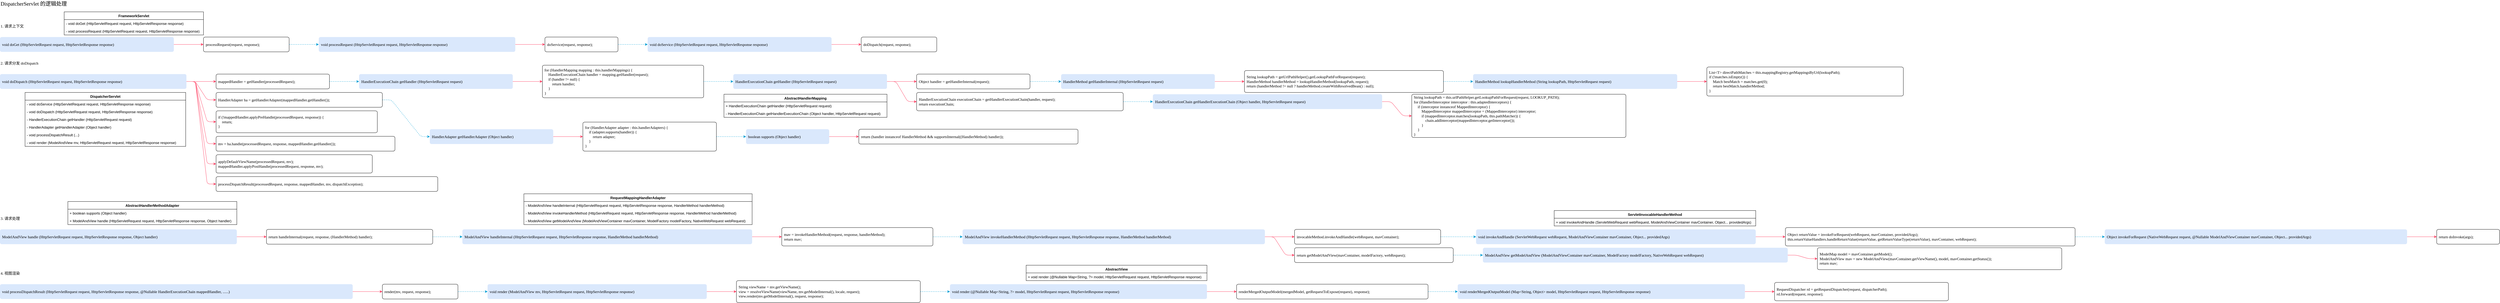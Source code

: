 <mxfile version="14.6.13" type="device"><diagram id="vaG2bm0tTAx_20nD5vLe" name="第 1 页"><mxGraphModel dx="1634" dy="857" grid="1" gridSize="10" guides="1" tooltips="1" connect="1" arrows="1" fold="1" page="1" pageScale="1" pageWidth="827" pageHeight="1169" math="0" shadow="0"><root><mxCell id="0"/><mxCell id="1" parent="0"/><mxCell id="cEfdBHINkD88GcEdWEVd-1" value="DispatcherServlet 的逻辑处理" style="text;html=1;align=left;verticalAlign=middle;resizable=0;points=[];autosize=1;fontSize=18;fontFamily=source code pro;" vertex="1" parent="1"><mxGeometry x="20" y="20" width="220.5" height="25" as="geometry"/></mxCell><mxCell id="cEfdBHINkD88GcEdWEVd-2" value="1. 请求上下文" style="text;html=1;align=left;verticalAlign=middle;resizable=0;points=[];autosize=1;fontSize=13;fontFamily=source code pro;" vertex="1" parent="1"><mxGeometry x="20" y="95" width="93" height="25" as="geometry"/></mxCell><mxCell id="cEfdBHINkD88GcEdWEVd-3" value="void doGet (HttpServletRequest request, HttpServletResponse response)" style="rounded=1;whiteSpace=wrap;html=1;fontFamily=source code pro;fontSize=13;align=left;spacingLeft=5;arcSize=12;absoluteArcSize=1;strokeColor=none;fillColor=#DAE8FC;" vertex="1" parent="1"><mxGeometry x="20" y="145" width="586.5" height="50" as="geometry"/></mxCell><mxCell id="cEfdBHINkD88GcEdWEVd-4" value="processRequest(request, response);" style="rounded=1;whiteSpace=wrap;html=1;fontFamily=source code pro;fontSize=13;align=left;spacingLeft=5;arcSize=12;absoluteArcSize=1;" vertex="1" parent="1"><mxGeometry x="706.5" y="145" width="289" height="50" as="geometry"/></mxCell><mxCell id="cEfdBHINkD88GcEdWEVd-5" value="" style="edgeStyle=entityRelationEdgeStyle;rounded=1;orthogonalLoop=1;jettySize=auto;html=1;strokeColor=#FE4365;fontFamily=source code pro;fontSize=13;exitX=1;exitY=0.5;exitDx=0;exitDy=0;" edge="1" parent="1" source="cEfdBHINkD88GcEdWEVd-3" target="cEfdBHINkD88GcEdWEVd-4"><mxGeometry as="geometry"/></mxCell><mxCell id="cEfdBHINkD88GcEdWEVd-6" value="void processRequest (HttpServletRequest request, HttpServletResponse response)" style="rounded=1;whiteSpace=wrap;html=1;fontFamily=source code pro;fontSize=13;align=left;spacingLeft=5;arcSize=12;absoluteArcSize=1;strokeColor=none;fillColor=#DAE8FC;" vertex="1" parent="1"><mxGeometry x="1095.5" y="145" width="663" height="50" as="geometry"/></mxCell><mxCell id="cEfdBHINkD88GcEdWEVd-7" value="" style="edgeStyle=entityRelationEdgeStyle;rounded=1;orthogonalLoop=1;jettySize=auto;html=1;strokeColor=#019ED5;fontFamily=source code pro;fontSize=13;exitX=1;exitY=0.5;exitDx=0;exitDy=0;dashed=1;" edge="1" parent="1" source="cEfdBHINkD88GcEdWEVd-4" target="cEfdBHINkD88GcEdWEVd-6"><mxGeometry as="geometry"/></mxCell><mxCell id="cEfdBHINkD88GcEdWEVd-8" value="doService(request, response);" style="rounded=1;whiteSpace=wrap;html=1;fontFamily=source code pro;fontSize=13;align=left;spacingLeft=5;arcSize=12;absoluteArcSize=1;" vertex="1" parent="1"><mxGeometry x="1858.5" y="145" width="246.5" height="50" as="geometry"/></mxCell><mxCell id="cEfdBHINkD88GcEdWEVd-9" value="" style="edgeStyle=entityRelationEdgeStyle;rounded=1;orthogonalLoop=1;jettySize=auto;html=1;strokeColor=#FE4365;fontFamily=source code pro;fontSize=13;exitX=1;exitY=0.5;exitDx=0;exitDy=0;" edge="1" parent="1" source="cEfdBHINkD88GcEdWEVd-6" target="cEfdBHINkD88GcEdWEVd-8"><mxGeometry as="geometry"/></mxCell><mxCell id="cEfdBHINkD88GcEdWEVd-10" value="void doService (HttpServletRequest request, HttpServletResponse response)" style="rounded=1;whiteSpace=wrap;html=1;fontFamily=source code pro;fontSize=13;align=left;spacingLeft=5;arcSize=12;absoluteArcSize=1;strokeColor=none;fillColor=#DAE8FC;" vertex="1" parent="1"><mxGeometry x="2205" y="145" width="620.5" height="50" as="geometry"/></mxCell><mxCell id="cEfdBHINkD88GcEdWEVd-11" value="" style="edgeStyle=entityRelationEdgeStyle;rounded=1;orthogonalLoop=1;jettySize=auto;html=1;strokeColor=#019ED5;fontFamily=source code pro;fontSize=13;exitX=1;exitY=0.5;exitDx=0;exitDy=0;dashed=1;" edge="1" parent="1" source="cEfdBHINkD88GcEdWEVd-8" target="cEfdBHINkD88GcEdWEVd-10"><mxGeometry as="geometry"/></mxCell><mxCell id="cEfdBHINkD88GcEdWEVd-12" value="doDispatch(request, response);" style="rounded=1;whiteSpace=wrap;html=1;fontFamily=source code pro;fontSize=13;align=left;spacingLeft=5;arcSize=12;absoluteArcSize=1;" vertex="1" parent="1"><mxGeometry x="2925.5" y="145" width="255" height="50" as="geometry"/></mxCell><mxCell id="cEfdBHINkD88GcEdWEVd-13" value="" style="edgeStyle=entityRelationEdgeStyle;rounded=1;orthogonalLoop=1;jettySize=auto;html=1;strokeColor=#FE4365;fontFamily=source code pro;fontSize=13;exitX=1;exitY=0.5;exitDx=0;exitDy=0;" edge="1" parent="1" source="cEfdBHINkD88GcEdWEVd-10" target="cEfdBHINkD88GcEdWEVd-12"><mxGeometry as="geometry"/></mxCell><mxCell id="cEfdBHINkD88GcEdWEVd-14" value="2. 请求分发 doDispatch" style="text;html=1;align=left;verticalAlign=middle;resizable=0;points=[];autosize=1;fontSize=13;fontFamily=source code pro;" vertex="1" parent="1"><mxGeometry x="20" y="220" width="178" height="25" as="geometry"/></mxCell><mxCell id="cEfdBHINkD88GcEdWEVd-15" value="void doDispatch (HttpServletRequest request, HttpServletResponse response)" style="rounded=1;whiteSpace=wrap;html=1;fontFamily=source code pro;fontSize=13;align=left;spacingLeft=5;arcSize=12;absoluteArcSize=1;strokeColor=none;fillColor=#DAE8FC;" vertex="1" parent="1"><mxGeometry x="20" y="270" width="629" height="50" as="geometry"/></mxCell><mxCell id="cEfdBHINkD88GcEdWEVd-16" value="mappedHandler = getHandler(processedRequest);" style="rounded=1;whiteSpace=wrap;html=1;fontFamily=source code pro;fontSize=13;align=left;spacingLeft=5;arcSize=12;absoluteArcSize=1;" vertex="1" parent="1"><mxGeometry x="749" y="270" width="382.5" height="50" as="geometry"/></mxCell><mxCell id="cEfdBHINkD88GcEdWEVd-17" value="" style="edgeStyle=entityRelationEdgeStyle;rounded=1;orthogonalLoop=1;jettySize=auto;html=1;strokeColor=#FE4365;fontFamily=source code pro;fontSize=13;exitX=1;exitY=0.5;exitDx=0;exitDy=0;" edge="1" parent="1" source="cEfdBHINkD88GcEdWEVd-15" target="cEfdBHINkD88GcEdWEVd-16"><mxGeometry as="geometry"/></mxCell><mxCell id="cEfdBHINkD88GcEdWEVd-130" style="edgeStyle=entityRelationEdgeStyle;rounded=1;orthogonalLoop=1;jettySize=auto;html=1;exitX=1;exitY=0.5;exitDx=0;exitDy=0;entryX=0;entryY=0.5;entryDx=0;entryDy=0;dashed=1;fontFamily=source code pro;fontSize=13;strokeColor=#019ED5;" edge="1" parent="1" source="cEfdBHINkD88GcEdWEVd-18" target="cEfdBHINkD88GcEdWEVd-49"><mxGeometry relative="1" as="geometry"/></mxCell><mxCell id="cEfdBHINkD88GcEdWEVd-18" value="HandlerAdapter ha = getHandlerAdapter(mappedHandler.getHandler());" style="rounded=1;whiteSpace=wrap;html=1;fontFamily=source code pro;fontSize=13;align=left;spacingLeft=5;arcSize=12;absoluteArcSize=1;" vertex="1" parent="1"><mxGeometry x="749" y="332" width="561" height="50" as="geometry"/></mxCell><mxCell id="cEfdBHINkD88GcEdWEVd-19" value="" style="edgeStyle=entityRelationEdgeStyle;rounded=1;orthogonalLoop=1;jettySize=auto;html=1;strokeColor=#FE4365;fontFamily=source code pro;fontSize=13;exitX=1;exitY=0.5;exitDx=0;exitDy=0;" edge="1" parent="1" source="cEfdBHINkD88GcEdWEVd-15" target="cEfdBHINkD88GcEdWEVd-18"><mxGeometry as="geometry"/></mxCell><mxCell id="cEfdBHINkD88GcEdWEVd-20" value="if (!mappedHandler.applyPreHandle(processedRequest, response)) {&lt;br/&gt;&amp;nbsp;&amp;nbsp;&amp;nbsp;&amp;nbsp;return;&lt;br/&gt;}" style="rounded=1;whiteSpace=wrap;html=1;fontFamily=source code pro;fontSize=13;align=left;spacingLeft=5;arcSize=12;absoluteArcSize=1;" vertex="1" parent="1"><mxGeometry x="749" y="394" width="544" height="74" as="geometry"/></mxCell><mxCell id="cEfdBHINkD88GcEdWEVd-21" value="" style="edgeStyle=entityRelationEdgeStyle;rounded=1;orthogonalLoop=1;jettySize=auto;html=1;strokeColor=#FE4365;fontFamily=source code pro;fontSize=13;exitX=1;exitY=0.5;exitDx=0;exitDy=0;" edge="1" parent="1" source="cEfdBHINkD88GcEdWEVd-15" target="cEfdBHINkD88GcEdWEVd-20"><mxGeometry as="geometry"/></mxCell><mxCell id="cEfdBHINkD88GcEdWEVd-22" value="mv = ha.handle(processedRequest, response, mappedHandler.getHandler());" style="rounded=1;whiteSpace=wrap;html=1;fontFamily=source code pro;fontSize=13;align=left;spacingLeft=5;arcSize=12;absoluteArcSize=1;" vertex="1" parent="1"><mxGeometry x="749" y="480" width="603.5" height="50" as="geometry"/></mxCell><mxCell id="cEfdBHINkD88GcEdWEVd-23" value="" style="edgeStyle=entityRelationEdgeStyle;rounded=1;orthogonalLoop=1;jettySize=auto;html=1;strokeColor=#FE4365;fontFamily=source code pro;fontSize=13;exitX=1;exitY=0.5;exitDx=0;exitDy=0;" edge="1" parent="1" source="cEfdBHINkD88GcEdWEVd-15" target="cEfdBHINkD88GcEdWEVd-22"><mxGeometry as="geometry"/></mxCell><mxCell id="cEfdBHINkD88GcEdWEVd-24" value="applyDefaultViewName(processedRequest, mv);&lt;br/&gt;mappedHandler.applyPostHandle(processedRequest, response, mv);" style="rounded=1;whiteSpace=wrap;html=1;fontFamily=source code pro;fontSize=13;align=left;spacingLeft=5;arcSize=12;absoluteArcSize=1;" vertex="1" parent="1"><mxGeometry x="749" y="542" width="527" height="62" as="geometry"/></mxCell><mxCell id="cEfdBHINkD88GcEdWEVd-25" value="" style="edgeStyle=entityRelationEdgeStyle;rounded=1;orthogonalLoop=1;jettySize=auto;html=1;strokeColor=#FE4365;fontFamily=source code pro;fontSize=13;exitX=1;exitY=0.5;exitDx=0;exitDy=0;" edge="1" parent="1" source="cEfdBHINkD88GcEdWEVd-15" target="cEfdBHINkD88GcEdWEVd-24"><mxGeometry as="geometry"/></mxCell><mxCell id="cEfdBHINkD88GcEdWEVd-26" value="processDispatchResult(processedRequest, response, mappedHandler, mv, dispatchException);" style="rounded=1;whiteSpace=wrap;html=1;fontFamily=source code pro;fontSize=13;align=left;spacingLeft=5;arcSize=12;absoluteArcSize=1;" vertex="1" parent="1"><mxGeometry x="749" y="616" width="748" height="50" as="geometry"/></mxCell><mxCell id="cEfdBHINkD88GcEdWEVd-27" value="" style="edgeStyle=entityRelationEdgeStyle;rounded=1;orthogonalLoop=1;jettySize=auto;html=1;strokeColor=#FE4365;fontFamily=source code pro;fontSize=13;exitX=1;exitY=0.5;exitDx=0;exitDy=0;" edge="1" parent="1" source="cEfdBHINkD88GcEdWEVd-15" target="cEfdBHINkD88GcEdWEVd-26"><mxGeometry as="geometry"/></mxCell><mxCell id="cEfdBHINkD88GcEdWEVd-28" value="HandlerExecutionChain getHandler (HttpServletRequest request)" style="rounded=1;whiteSpace=wrap;html=1;fontFamily=source code pro;fontSize=13;align=left;spacingLeft=5;arcSize=12;absoluteArcSize=1;strokeColor=none;fillColor=#DAE8FC;" vertex="1" parent="1"><mxGeometry x="1231.5" y="270" width="518.5" height="50" as="geometry"/></mxCell><mxCell id="cEfdBHINkD88GcEdWEVd-29" value="" style="edgeStyle=entityRelationEdgeStyle;rounded=1;orthogonalLoop=1;jettySize=auto;html=1;strokeColor=#019ED5;fontFamily=source code pro;fontSize=13;exitX=1;exitY=0.5;exitDx=0;exitDy=0;dashed=1;" edge="1" parent="1" source="cEfdBHINkD88GcEdWEVd-16" target="cEfdBHINkD88GcEdWEVd-28"><mxGeometry as="geometry"/></mxCell><mxCell id="cEfdBHINkD88GcEdWEVd-30" value="for (HandlerMapping mapping : this.handlerMappings) {&lt;br/&gt;&amp;nbsp;&amp;nbsp;&amp;nbsp;&amp;nbsp;HandlerExecutionChain handler = mapping.getHandler(request);&lt;br/&gt;&amp;nbsp;&amp;nbsp;&amp;nbsp;&amp;nbsp;if (handler != null) {&lt;br/&gt;&amp;nbsp;&amp;nbsp;&amp;nbsp;&amp;nbsp;&amp;nbsp;&amp;nbsp;&amp;nbsp;&amp;nbsp;return handler;&lt;br/&gt;&amp;nbsp;&amp;nbsp;&amp;nbsp;&amp;nbsp;}&lt;br/&gt;}" style="rounded=1;whiteSpace=wrap;html=1;fontFamily=source code pro;fontSize=13;align=left;spacingLeft=5;arcSize=12;absoluteArcSize=1;" vertex="1" parent="1"><mxGeometry x="1850" y="240" width="544" height="110" as="geometry"/></mxCell><mxCell id="cEfdBHINkD88GcEdWEVd-31" value="" style="edgeStyle=entityRelationEdgeStyle;rounded=1;orthogonalLoop=1;jettySize=auto;html=1;strokeColor=#FE4365;fontFamily=source code pro;fontSize=13;exitX=1;exitY=0.5;exitDx=0;exitDy=0;" edge="1" parent="1" source="cEfdBHINkD88GcEdWEVd-28" target="cEfdBHINkD88GcEdWEVd-30"><mxGeometry as="geometry"/></mxCell><mxCell id="cEfdBHINkD88GcEdWEVd-32" value="HandlerExecutionChain getHandler (HttpServletRequest request)" style="rounded=1;whiteSpace=wrap;html=1;fontFamily=source code pro;fontSize=13;align=left;spacingLeft=5;arcSize=12;absoluteArcSize=1;strokeColor=none;fillColor=#DAE8FC;" vertex="1" parent="1"><mxGeometry x="2494" y="270" width="518.5" height="50" as="geometry"/></mxCell><mxCell id="cEfdBHINkD88GcEdWEVd-33" value="" style="edgeStyle=entityRelationEdgeStyle;rounded=1;orthogonalLoop=1;jettySize=auto;html=1;strokeColor=#019ED5;fontFamily=source code pro;fontSize=13;exitX=1;exitY=0.5;exitDx=0;exitDy=0;dashed=1;" edge="1" parent="1" source="cEfdBHINkD88GcEdWEVd-30" target="cEfdBHINkD88GcEdWEVd-32"><mxGeometry as="geometry"/></mxCell><mxCell id="cEfdBHINkD88GcEdWEVd-129" style="edgeStyle=orthogonalEdgeStyle;rounded=1;orthogonalLoop=1;jettySize=auto;html=1;exitX=1;exitY=0.5;exitDx=0;exitDy=0;entryX=0;entryY=0.5;entryDx=0;entryDy=0;dashed=1;fontFamily=source code pro;fontSize=13;strokeColor=#019ED5;" edge="1" parent="1" source="cEfdBHINkD88GcEdWEVd-34" target="cEfdBHINkD88GcEdWEVd-42"><mxGeometry relative="1" as="geometry"/></mxCell><mxCell id="cEfdBHINkD88GcEdWEVd-34" value="Object handler = getHandlerInternal(request);" style="rounded=1;whiteSpace=wrap;html=1;fontFamily=source code pro;fontSize=13;align=left;spacingLeft=5;arcSize=12;absoluteArcSize=1;" vertex="1" parent="1"><mxGeometry x="3112.5" y="270" width="382.5" height="50" as="geometry"/></mxCell><mxCell id="cEfdBHINkD88GcEdWEVd-35" value="" style="edgeStyle=entityRelationEdgeStyle;rounded=1;orthogonalLoop=1;jettySize=auto;html=1;strokeColor=#FE4365;fontFamily=source code pro;fontSize=13;exitX=1;exitY=0.5;exitDx=0;exitDy=0;" edge="1" parent="1" source="cEfdBHINkD88GcEdWEVd-32" target="cEfdBHINkD88GcEdWEVd-34"><mxGeometry as="geometry"/></mxCell><mxCell id="cEfdBHINkD88GcEdWEVd-36" value="HandlerExecutionChain executionChain = getHandlerExecutionChain(handler, request);&lt;br/&gt;return executionChain;" style="rounded=1;whiteSpace=wrap;html=1;fontFamily=source code pro;fontSize=13;align=left;spacingLeft=5;arcSize=12;absoluteArcSize=1;" vertex="1" parent="1"><mxGeometry x="3112.5" y="332" width="697" height="62" as="geometry"/></mxCell><mxCell id="cEfdBHINkD88GcEdWEVd-37" value="" style="edgeStyle=entityRelationEdgeStyle;rounded=1;orthogonalLoop=1;jettySize=auto;html=1;strokeColor=#FE4365;fontFamily=source code pro;fontSize=13;exitX=1;exitY=0.5;exitDx=0;exitDy=0;" edge="1" parent="1" source="cEfdBHINkD88GcEdWEVd-32" target="cEfdBHINkD88GcEdWEVd-36"><mxGeometry as="geometry"/></mxCell><mxCell id="cEfdBHINkD88GcEdWEVd-38" value="HandlerExecutionChain getHandlerExecutionChain (Object handler, HttpServletRequest request)" style="rounded=1;whiteSpace=wrap;html=1;fontFamily=source code pro;fontSize=13;align=left;spacingLeft=5;arcSize=12;absoluteArcSize=1;strokeColor=none;fillColor=#DAE8FC;" vertex="1" parent="1"><mxGeometry x="3909.5" y="338" width="773.5" height="50" as="geometry"/></mxCell><mxCell id="cEfdBHINkD88GcEdWEVd-39" value="" style="edgeStyle=entityRelationEdgeStyle;rounded=1;orthogonalLoop=1;jettySize=auto;html=1;strokeColor=#019ED5;fontFamily=source code pro;fontSize=13;exitX=1;exitY=0.5;exitDx=0;exitDy=0;dashed=1;" edge="1" parent="1" source="cEfdBHINkD88GcEdWEVd-36" target="cEfdBHINkD88GcEdWEVd-38"><mxGeometry as="geometry"/></mxCell><mxCell id="cEfdBHINkD88GcEdWEVd-40" value="String lookupPath = this.urlPathHelper.getLookupPathForRequest(request, LOOKUP_PATH);&lt;br/&gt;for (HandlerInterceptor interceptor : this.adaptedInterceptors) {&lt;br/&gt;&amp;nbsp;&amp;nbsp;&amp;nbsp;&amp;nbsp;if (interceptor instanceof MappedInterceptor) {&lt;br/&gt;&amp;nbsp;&amp;nbsp;&amp;nbsp;&amp;nbsp;&amp;nbsp;&amp;nbsp;&amp;nbsp;&amp;nbsp;MappedInterceptor mappedInterceptor = (MappedInterceptor) interceptor;&lt;br/&gt;&amp;nbsp;&amp;nbsp;&amp;nbsp;&amp;nbsp;&amp;nbsp;&amp;nbsp;&amp;nbsp;&amp;nbsp;if (mappedInterceptor.matches(lookupPath, this.pathMatcher)) {&lt;br/&gt;&amp;nbsp;&amp;nbsp;&amp;nbsp;&amp;nbsp;&amp;nbsp;&amp;nbsp;&amp;nbsp;&amp;nbsp;&amp;nbsp;&amp;nbsp;&amp;nbsp;&amp;nbsp;chain.addInterceptor(mappedInterceptor.getInterceptor());&lt;br/&gt;&amp;nbsp;&amp;nbsp;&amp;nbsp;&amp;nbsp;&amp;nbsp;&amp;nbsp;&amp;nbsp;&amp;nbsp;}&lt;br/&gt;&amp;nbsp;&amp;nbsp;&amp;nbsp;&amp;nbsp;}&lt;br/&gt;}" style="rounded=1;whiteSpace=wrap;html=1;fontFamily=source code pro;fontSize=13;align=left;spacingLeft=5;arcSize=12;absoluteArcSize=1;" vertex="1" parent="1"><mxGeometry x="4783" y="338" width="722.5" height="146" as="geometry"/></mxCell><mxCell id="cEfdBHINkD88GcEdWEVd-41" value="" style="edgeStyle=entityRelationEdgeStyle;rounded=1;orthogonalLoop=1;jettySize=auto;html=1;strokeColor=#FE4365;fontFamily=source code pro;fontSize=13;exitX=1;exitY=0.5;exitDx=0;exitDy=0;" edge="1" parent="1" source="cEfdBHINkD88GcEdWEVd-38" target="cEfdBHINkD88GcEdWEVd-40"><mxGeometry as="geometry"/></mxCell><mxCell id="cEfdBHINkD88GcEdWEVd-42" value="HandlerMethod getHandlerInternal (HttpServletRequest request)" style="rounded=1;whiteSpace=wrap;html=1;fontFamily=source code pro;fontSize=13;align=left;spacingLeft=5;arcSize=12;absoluteArcSize=1;strokeColor=none;fillColor=#DAE8FC;" vertex="1" parent="1"><mxGeometry x="3600" y="270" width="518.5" height="50" as="geometry"/></mxCell><mxCell id="cEfdBHINkD88GcEdWEVd-43" value="String lookupPath = getUrlPathHelper().getLookupPathForRequest(request);&lt;br/&gt;HandlerMethod handlerMethod = lookupHandlerMethod(lookupPath, request);&lt;br/&gt;return (handlerMethod != null ? handlerMethod.createWithResolvedBean() : null);" style="rounded=1;whiteSpace=wrap;html=1;fontFamily=source code pro;fontSize=13;align=left;spacingLeft=5;arcSize=12;absoluteArcSize=1;" vertex="1" parent="1"><mxGeometry x="4218.5" y="258" width="671.5" height="74" as="geometry"/></mxCell><mxCell id="cEfdBHINkD88GcEdWEVd-44" value="" style="edgeStyle=entityRelationEdgeStyle;rounded=1;orthogonalLoop=1;jettySize=auto;html=1;strokeColor=#FE4365;fontFamily=source code pro;fontSize=13;exitX=1;exitY=0.5;exitDx=0;exitDy=0;" edge="1" parent="1" source="cEfdBHINkD88GcEdWEVd-42" target="cEfdBHINkD88GcEdWEVd-43"><mxGeometry x="3580" y="-421" as="geometry"/></mxCell><mxCell id="cEfdBHINkD88GcEdWEVd-45" value="HandlerMethod lookupHandlerMethod (String lookupPath, HttpServletRequest request)" style="rounded=1;whiteSpace=wrap;html=1;fontFamily=source code pro;fontSize=13;align=left;spacingLeft=5;arcSize=12;absoluteArcSize=1;strokeColor=none;fillColor=#DAE8FC;" vertex="1" parent="1"><mxGeometry x="4990" y="270" width="688.5" height="50" as="geometry"/></mxCell><mxCell id="cEfdBHINkD88GcEdWEVd-46" value="" style="edgeStyle=entityRelationEdgeStyle;rounded=1;orthogonalLoop=1;jettySize=auto;html=1;strokeColor=#019ED5;fontFamily=source code pro;fontSize=13;exitX=1;exitY=0.5;exitDx=0;exitDy=0;dashed=1;" edge="1" parent="1" source="cEfdBHINkD88GcEdWEVd-43" target="cEfdBHINkD88GcEdWEVd-45"><mxGeometry x="3580" y="-421" as="geometry"/></mxCell><mxCell id="cEfdBHINkD88GcEdWEVd-47" value="List&amp;lt;T&amp;gt; directPathMatches = this.mappingRegistry.getMappingsByUrl(lookupPath);&lt;br/&gt;if (!matches.isEmpty()) {&lt;br/&gt;&amp;nbsp;&amp;nbsp;&amp;nbsp;&amp;nbsp;Match bestMatch = matches.get(0);&lt;br/&gt;&amp;nbsp;&amp;nbsp;&amp;nbsp;&amp;nbsp;return bestMatch.handlerMethod;&lt;br/&gt;}" style="rounded=1;whiteSpace=wrap;html=1;fontFamily=source code pro;fontSize=13;align=left;spacingLeft=5;arcSize=12;absoluteArcSize=1;" vertex="1" parent="1"><mxGeometry x="5778.5" y="246" width="663" height="98" as="geometry"/></mxCell><mxCell id="cEfdBHINkD88GcEdWEVd-48" value="" style="edgeStyle=entityRelationEdgeStyle;rounded=1;orthogonalLoop=1;jettySize=auto;html=1;strokeColor=#FE4365;fontFamily=source code pro;fontSize=13;exitX=1;exitY=0.5;exitDx=0;exitDy=0;" edge="1" parent="1" source="cEfdBHINkD88GcEdWEVd-45" target="cEfdBHINkD88GcEdWEVd-47"><mxGeometry x="3580" y="-421" as="geometry"/></mxCell><mxCell id="cEfdBHINkD88GcEdWEVd-49" value="HandlerAdapter getHandlerAdapter (Object handler)" style="rounded=1;whiteSpace=wrap;html=1;fontFamily=source code pro;fontSize=13;align=left;spacingLeft=5;arcSize=12;absoluteArcSize=1;strokeColor=none;fillColor=#DAE8FC;" vertex="1" parent="1"><mxGeometry x="1470" y="456" width="416.5" height="50" as="geometry"/></mxCell><mxCell id="cEfdBHINkD88GcEdWEVd-50" value="for (HandlerAdapter adapter : this.handlerAdapters) {&lt;br/&gt;&amp;nbsp;&amp;nbsp;&amp;nbsp;&amp;nbsp;if (adapter.supports(handler)) {&lt;br/&gt;&amp;nbsp;&amp;nbsp;&amp;nbsp;&amp;nbsp;&amp;nbsp;&amp;nbsp;&amp;nbsp;&amp;nbsp;return adapter;&lt;br/&gt;&amp;nbsp;&amp;nbsp;&amp;nbsp;&amp;nbsp;}&lt;br/&gt;}" style="rounded=1;whiteSpace=wrap;html=1;fontFamily=source code pro;fontSize=13;align=left;spacingLeft=5;arcSize=12;absoluteArcSize=1;" vertex="1" parent="1"><mxGeometry x="1986.5" y="432" width="450.5" height="98" as="geometry"/></mxCell><mxCell id="cEfdBHINkD88GcEdWEVd-51" value="" style="edgeStyle=entityRelationEdgeStyle;rounded=1;orthogonalLoop=1;jettySize=auto;html=1;strokeColor=#FE4365;fontFamily=source code pro;fontSize=13;exitX=1;exitY=0.5;exitDx=0;exitDy=0;" edge="1" parent="1" source="cEfdBHINkD88GcEdWEVd-49" target="cEfdBHINkD88GcEdWEVd-50"><mxGeometry x="1450" y="-359" as="geometry"/></mxCell><mxCell id="cEfdBHINkD88GcEdWEVd-52" value="boolean supports (Object handler)" style="rounded=1;whiteSpace=wrap;html=1;fontFamily=source code pro;fontSize=13;align=left;spacingLeft=5;arcSize=12;absoluteArcSize=1;strokeColor=none;fillColor=#DAE8FC;" vertex="1" parent="1"><mxGeometry x="2537" y="456" width="280.5" height="50" as="geometry"/></mxCell><mxCell id="cEfdBHINkD88GcEdWEVd-53" value="" style="edgeStyle=entityRelationEdgeStyle;rounded=1;orthogonalLoop=1;jettySize=auto;html=1;strokeColor=#019ED5;fontFamily=source code pro;fontSize=13;exitX=1;exitY=0.5;exitDx=0;exitDy=0;dashed=1;" edge="1" parent="1" source="cEfdBHINkD88GcEdWEVd-50" target="cEfdBHINkD88GcEdWEVd-52"><mxGeometry x="1450" y="-359" as="geometry"/></mxCell><mxCell id="cEfdBHINkD88GcEdWEVd-54" value="return (handler instanceof HandlerMethod &amp;amp;&amp;amp; supportsInternal((HandlerMethod) handler));" style="rounded=1;whiteSpace=wrap;html=1;fontFamily=source code pro;fontSize=13;align=left;spacingLeft=5;arcSize=12;absoluteArcSize=1;" vertex="1" parent="1"><mxGeometry x="2917.5" y="456" width="739.5" height="50" as="geometry"/></mxCell><mxCell id="cEfdBHINkD88GcEdWEVd-55" value="" style="edgeStyle=entityRelationEdgeStyle;rounded=1;orthogonalLoop=1;jettySize=auto;html=1;strokeColor=#FE4365;fontFamily=source code pro;fontSize=13;exitX=1;exitY=0.5;exitDx=0;exitDy=0;" edge="1" parent="1" source="cEfdBHINkD88GcEdWEVd-52" target="cEfdBHINkD88GcEdWEVd-54"><mxGeometry x="1450" y="-359" as="geometry"/></mxCell><mxCell id="cEfdBHINkD88GcEdWEVd-56" value="3. 请求处理" style="text;html=1;align=left;verticalAlign=middle;resizable=0;points=[];autosize=1;fontSize=13;fontFamily=source code pro;" vertex="1" parent="1"><mxGeometry x="20" y="744" width="84.5" height="25" as="geometry"/></mxCell><mxCell id="cEfdBHINkD88GcEdWEVd-57" value="ModelAndView handle (HttpServletRequest request, HttpServletResponse response, Object handler)" style="rounded=1;whiteSpace=wrap;html=1;fontFamily=source code pro;fontSize=13;align=left;spacingLeft=5;arcSize=12;absoluteArcSize=1;strokeColor=none;fillColor=#DAE8FC;" vertex="1" parent="1"><mxGeometry x="20" y="794" width="799" height="50" as="geometry"/></mxCell><mxCell id="cEfdBHINkD88GcEdWEVd-58" value="return handleInternal(request, response, (HandlerMethod) handler);" style="rounded=1;whiteSpace=wrap;html=1;fontFamily=source code pro;fontSize=13;align=left;spacingLeft=5;arcSize=12;absoluteArcSize=1;" vertex="1" parent="1"><mxGeometry x="919" y="794" width="561" height="50" as="geometry"/></mxCell><mxCell id="cEfdBHINkD88GcEdWEVd-59" value="" style="edgeStyle=entityRelationEdgeStyle;rounded=1;orthogonalLoop=1;jettySize=auto;html=1;strokeColor=#FE4365;fontFamily=source code pro;fontSize=13;exitX=1;exitY=0.5;exitDx=0;exitDy=0;" edge="1" parent="1" source="cEfdBHINkD88GcEdWEVd-57" target="cEfdBHINkD88GcEdWEVd-58"><mxGeometry y="-170" as="geometry"/></mxCell><mxCell id="cEfdBHINkD88GcEdWEVd-60" value="ModelAndView handleInternal (HttpServletRequest request, HttpServletResponse response, HandlerMethod handlerMethod)" style="rounded=1;whiteSpace=wrap;html=1;fontFamily=source code pro;fontSize=13;align=left;spacingLeft=5;arcSize=12;absoluteArcSize=1;strokeColor=none;fillColor=#DAE8FC;" vertex="1" parent="1"><mxGeometry x="1580" y="794" width="977.5" height="50" as="geometry"/></mxCell><mxCell id="cEfdBHINkD88GcEdWEVd-61" value="" style="edgeStyle=entityRelationEdgeStyle;rounded=1;orthogonalLoop=1;jettySize=auto;html=1;strokeColor=#019ED5;fontFamily=source code pro;fontSize=13;exitX=1;exitY=0.5;exitDx=0;exitDy=0;dashed=1;" edge="1" parent="1" source="cEfdBHINkD88GcEdWEVd-58" target="cEfdBHINkD88GcEdWEVd-60"><mxGeometry y="-170" as="geometry"/></mxCell><mxCell id="cEfdBHINkD88GcEdWEVd-62" value="mav = invokeHandlerMethod(request, response, handlerMethod);&lt;br/&gt;return mav;" style="rounded=1;whiteSpace=wrap;html=1;fontFamily=source code pro;fontSize=13;align=left;spacingLeft=5;arcSize=12;absoluteArcSize=1;" vertex="1" parent="1"><mxGeometry x="2657.5" y="788" width="510" height="62" as="geometry"/></mxCell><mxCell id="cEfdBHINkD88GcEdWEVd-63" value="" style="edgeStyle=entityRelationEdgeStyle;rounded=1;orthogonalLoop=1;jettySize=auto;html=1;strokeColor=#FE4365;fontFamily=source code pro;fontSize=13;exitX=1;exitY=0.5;exitDx=0;exitDy=0;" edge="1" parent="1" source="cEfdBHINkD88GcEdWEVd-60" target="cEfdBHINkD88GcEdWEVd-62"><mxGeometry y="-170" as="geometry"/></mxCell><mxCell id="cEfdBHINkD88GcEdWEVd-64" value="ModelAndView invokeHandlerMethod (HttpServletRequest request, HttpServletResponse response, HandlerMethod handlerMethod)" style="rounded=1;whiteSpace=wrap;html=1;fontFamily=source code pro;fontSize=13;align=left;spacingLeft=5;arcSize=12;absoluteArcSize=1;strokeColor=none;fillColor=#DAE8FC;" vertex="1" parent="1"><mxGeometry x="3267.5" y="794" width="1020" height="50" as="geometry"/></mxCell><mxCell id="cEfdBHINkD88GcEdWEVd-65" value="" style="edgeStyle=entityRelationEdgeStyle;rounded=1;orthogonalLoop=1;jettySize=auto;html=1;strokeColor=#019ED5;fontFamily=source code pro;fontSize=13;exitX=1;exitY=0.5;exitDx=0;exitDy=0;dashed=1;" edge="1" parent="1" source="cEfdBHINkD88GcEdWEVd-62" target="cEfdBHINkD88GcEdWEVd-64"><mxGeometry y="-170" as="geometry"/></mxCell><mxCell id="cEfdBHINkD88GcEdWEVd-131" style="edgeStyle=entityRelationEdgeStyle;rounded=1;orthogonalLoop=1;jettySize=auto;html=1;exitX=1;exitY=0.5;exitDx=0;exitDy=0;entryX=0;entryY=0.5;entryDx=0;entryDy=0;dashed=1;fontFamily=source code pro;fontSize=13;strokeColor=#019ED5;" edge="1" parent="1" source="cEfdBHINkD88GcEdWEVd-66" target="cEfdBHINkD88GcEdWEVd-74"><mxGeometry relative="1" as="geometry"/></mxCell><mxCell id="cEfdBHINkD88GcEdWEVd-66" value="invocableMethod.invokeAndHandle(webRequest, mavContainer);" style="rounded=1;whiteSpace=wrap;html=1;fontFamily=source code pro;fontSize=13;align=left;spacingLeft=5;arcSize=12;absoluteArcSize=1;" vertex="1" parent="1"><mxGeometry x="4387.5" y="794" width="493" height="50" as="geometry"/></mxCell><mxCell id="cEfdBHINkD88GcEdWEVd-67" value="" style="edgeStyle=entityRelationEdgeStyle;rounded=1;orthogonalLoop=1;jettySize=auto;html=1;strokeColor=#FE4365;fontFamily=source code pro;fontSize=13;exitX=1;exitY=0.5;exitDx=0;exitDy=0;" edge="1" parent="1" source="cEfdBHINkD88GcEdWEVd-64" target="cEfdBHINkD88GcEdWEVd-66"><mxGeometry y="-170" as="geometry"/></mxCell><mxCell id="cEfdBHINkD88GcEdWEVd-68" value="return getModelAndView(mavContainer, modelFactory, webRequest);" style="rounded=1;whiteSpace=wrap;html=1;fontFamily=source code pro;fontSize=13;align=left;spacingLeft=5;arcSize=12;absoluteArcSize=1;" vertex="1" parent="1"><mxGeometry x="4387.5" y="856" width="535.5" height="50" as="geometry"/></mxCell><mxCell id="cEfdBHINkD88GcEdWEVd-69" value="" style="edgeStyle=entityRelationEdgeStyle;rounded=1;orthogonalLoop=1;jettySize=auto;html=1;strokeColor=#FE4365;fontFamily=source code pro;fontSize=13;exitX=1;exitY=0.5;exitDx=0;exitDy=0;" edge="1" parent="1" source="cEfdBHINkD88GcEdWEVd-64" target="cEfdBHINkD88GcEdWEVd-68"><mxGeometry y="-170" as="geometry"/></mxCell><mxCell id="cEfdBHINkD88GcEdWEVd-70" value="ModelAndView getModelAndView (ModelAndViewContainer mavContainer, ModelFactory modelFactory, NativeWebRequest webRequest)" style="rounded=1;whiteSpace=wrap;html=1;fontFamily=source code pro;fontSize=13;align=left;spacingLeft=5;arcSize=12;absoluteArcSize=1;strokeColor=none;fillColor=#DAE8FC;" vertex="1" parent="1"><mxGeometry x="5023" y="856" width="1028.5" height="50" as="geometry"/></mxCell><mxCell id="cEfdBHINkD88GcEdWEVd-71" value="" style="edgeStyle=entityRelationEdgeStyle;rounded=1;orthogonalLoop=1;jettySize=auto;html=1;strokeColor=#019ED5;fontFamily=source code pro;fontSize=13;exitX=1;exitY=0.5;exitDx=0;exitDy=0;dashed=1;" edge="1" parent="1" source="cEfdBHINkD88GcEdWEVd-68" target="cEfdBHINkD88GcEdWEVd-70"><mxGeometry y="-170" as="geometry"/></mxCell><mxCell id="cEfdBHINkD88GcEdWEVd-72" value="ModelMap model = mavContainer.getModel();&lt;br/&gt;ModelAndView mav = new ModelAndView(mavContainer.getViewName(), model, mavContainer.getStatus());&lt;br/&gt;return mav;" style="rounded=1;whiteSpace=wrap;html=1;fontFamily=source code pro;fontSize=13;align=left;spacingLeft=5;arcSize=12;absoluteArcSize=1;" vertex="1" parent="1"><mxGeometry x="6151.5" y="856" width="824.5" height="74" as="geometry"/></mxCell><mxCell id="cEfdBHINkD88GcEdWEVd-73" value="" style="edgeStyle=entityRelationEdgeStyle;rounded=1;orthogonalLoop=1;jettySize=auto;html=1;strokeColor=#FE4365;fontFamily=source code pro;fontSize=13;exitX=1;exitY=0.5;exitDx=0;exitDy=0;" edge="1" parent="1" source="cEfdBHINkD88GcEdWEVd-70" target="cEfdBHINkD88GcEdWEVd-72"><mxGeometry y="-170" as="geometry"/></mxCell><mxCell id="cEfdBHINkD88GcEdWEVd-74" value="void invokeAndHandle (ServletWebRequest webRequest, ModelAndViewContainer mavContainer, Object... providedArgs)" style="rounded=1;whiteSpace=wrap;html=1;fontFamily=source code pro;fontSize=13;align=left;spacingLeft=5;arcSize=12;absoluteArcSize=1;strokeColor=none;fillColor=#DAE8FC;" vertex="1" parent="1"><mxGeometry x="5000" y="794" width="943.5" height="50" as="geometry"/></mxCell><mxCell id="cEfdBHINkD88GcEdWEVd-75" value="Object returnValue = invokeForRequest(webRequest, mavContainer, providedArgs);&lt;br/&gt;this.returnValueHandlers.handleReturnValue(returnValue, getReturnValueType(returnValue), mavContainer, webRequest);" style="rounded=1;whiteSpace=wrap;html=1;fontFamily=source code pro;fontSize=13;align=left;spacingLeft=5;arcSize=12;absoluteArcSize=1;" vertex="1" parent="1"><mxGeometry x="6043.5" y="788" width="977.5" height="62" as="geometry"/></mxCell><mxCell id="cEfdBHINkD88GcEdWEVd-76" value="" style="edgeStyle=entityRelationEdgeStyle;rounded=1;orthogonalLoop=1;jettySize=auto;html=1;strokeColor=#FE4365;fontFamily=source code pro;fontSize=13;exitX=1;exitY=0.5;exitDx=0;exitDy=0;" edge="1" parent="1" source="cEfdBHINkD88GcEdWEVd-74" target="cEfdBHINkD88GcEdWEVd-75"><mxGeometry x="4980" y="-344" as="geometry"/></mxCell><mxCell id="cEfdBHINkD88GcEdWEVd-77" value="Object invokeForRequest (NativeWebRequest request, @Nullable ModelAndViewContainer mavContainer, Object... providedArgs)" style="rounded=1;whiteSpace=wrap;html=1;fontFamily=source code pro;fontSize=13;align=left;spacingLeft=5;arcSize=12;absoluteArcSize=1;strokeColor=none;fillColor=#DAE8FC;" vertex="1" parent="1"><mxGeometry x="7121" y="794" width="1020" height="50" as="geometry"/></mxCell><mxCell id="cEfdBHINkD88GcEdWEVd-78" value="" style="edgeStyle=entityRelationEdgeStyle;rounded=1;orthogonalLoop=1;jettySize=auto;html=1;strokeColor=#019ED5;fontFamily=source code pro;fontSize=13;exitX=1;exitY=0.5;exitDx=0;exitDy=0;dashed=1;" edge="1" parent="1" source="cEfdBHINkD88GcEdWEVd-75" target="cEfdBHINkD88GcEdWEVd-77"><mxGeometry x="4980" y="-344" as="geometry"/></mxCell><mxCell id="cEfdBHINkD88GcEdWEVd-79" value="return doInvoke(args);" style="rounded=1;whiteSpace=wrap;html=1;fontFamily=source code pro;fontSize=13;align=left;spacingLeft=5;arcSize=12;absoluteArcSize=1;" vertex="1" parent="1"><mxGeometry x="8241" y="794" width="212" height="50" as="geometry"/></mxCell><mxCell id="cEfdBHINkD88GcEdWEVd-80" value="" style="edgeStyle=entityRelationEdgeStyle;rounded=1;orthogonalLoop=1;jettySize=auto;html=1;strokeColor=#FE4365;fontFamily=source code pro;fontSize=13;exitX=1;exitY=0.5;exitDx=0;exitDy=0;" edge="1" parent="1" source="cEfdBHINkD88GcEdWEVd-77" target="cEfdBHINkD88GcEdWEVd-79"><mxGeometry x="4980" y="-344" as="geometry"/></mxCell><mxCell id="cEfdBHINkD88GcEdWEVd-81" value="4. 视图渲染" style="text;html=1;align=left;verticalAlign=middle;resizable=0;points=[];autosize=1;fontSize=13;fontFamily=source code pro;" vertex="1" parent="1"><mxGeometry x="20" y="929" width="84.5" height="25" as="geometry"/></mxCell><mxCell id="cEfdBHINkD88GcEdWEVd-82" value="void processDispatchResult (HttpServletRequest request, HttpServletResponse response, @Nullable HandlerExecutionChain mappedHandler, ......)" style="rounded=1;whiteSpace=wrap;html=1;fontFamily=source code pro;fontSize=13;align=left;spacingLeft=5;arcSize=12;absoluteArcSize=1;strokeColor=none;fillColor=#DAE8FC;" vertex="1" parent="1"><mxGeometry x="20" y="979" width="1190" height="50" as="geometry"/></mxCell><mxCell id="cEfdBHINkD88GcEdWEVd-83" value="render(mv, request, response);" style="rounded=1;whiteSpace=wrap;html=1;fontFamily=source code pro;fontSize=13;align=left;spacingLeft=5;arcSize=12;absoluteArcSize=1;" vertex="1" parent="1"><mxGeometry x="1310" y="979" width="255" height="50" as="geometry"/></mxCell><mxCell id="cEfdBHINkD88GcEdWEVd-84" value="" style="edgeStyle=entityRelationEdgeStyle;rounded=1;orthogonalLoop=1;jettySize=auto;html=1;strokeColor=#FE4365;fontFamily=source code pro;fontSize=13;exitX=1;exitY=0.5;exitDx=0;exitDy=0;" edge="1" parent="1" source="cEfdBHINkD88GcEdWEVd-82" target="cEfdBHINkD88GcEdWEVd-83"><mxGeometry y="-290" as="geometry"/></mxCell><mxCell id="cEfdBHINkD88GcEdWEVd-85" value="void render (ModelAndView mv, HttpServletRequest request, HttpServletResponse response)" style="rounded=1;whiteSpace=wrap;html=1;fontFamily=source code pro;fontSize=13;align=left;spacingLeft=5;arcSize=12;absoluteArcSize=1;strokeColor=none;fillColor=#DAE8FC;" vertex="1" parent="1"><mxGeometry x="1665" y="979" width="739.5" height="50" as="geometry"/></mxCell><mxCell id="cEfdBHINkD88GcEdWEVd-86" value="" style="edgeStyle=entityRelationEdgeStyle;rounded=1;orthogonalLoop=1;jettySize=auto;html=1;strokeColor=#019ED5;fontFamily=source code pro;fontSize=13;exitX=1;exitY=0.5;exitDx=0;exitDy=0;dashed=1;" edge="1" parent="1" source="cEfdBHINkD88GcEdWEVd-83" target="cEfdBHINkD88GcEdWEVd-85"><mxGeometry y="-290" as="geometry"/></mxCell><mxCell id="cEfdBHINkD88GcEdWEVd-87" value="String viewName = mv.getViewName();&lt;br/&gt;view = resolveViewName(viewName, mv.getModelInternal(), locale, request);&lt;br/&gt;view.render(mv.getModelInternal(), request, response);" style="rounded=1;whiteSpace=wrap;html=1;fontFamily=source code pro;fontSize=13;align=left;spacingLeft=5;arcSize=12;absoluteArcSize=1;" vertex="1" parent="1"><mxGeometry x="2504.5" y="967" width="620.5" height="74" as="geometry"/></mxCell><mxCell id="cEfdBHINkD88GcEdWEVd-88" value="" style="edgeStyle=entityRelationEdgeStyle;rounded=1;orthogonalLoop=1;jettySize=auto;html=1;strokeColor=#FE4365;fontFamily=source code pro;fontSize=13;exitX=1;exitY=0.5;exitDx=0;exitDy=0;" edge="1" parent="1" source="cEfdBHINkD88GcEdWEVd-85" target="cEfdBHINkD88GcEdWEVd-87"><mxGeometry y="-290" as="geometry"/></mxCell><mxCell id="cEfdBHINkD88GcEdWEVd-89" value="void render (@Nullable Map&amp;lt;String, ?&amp;gt; model, HttpServletRequest request, HttpServletResponse response)" style="rounded=1;whiteSpace=wrap;html=1;fontFamily=source code pro;fontSize=13;align=left;spacingLeft=5;arcSize=12;absoluteArcSize=1;strokeColor=none;fillColor=#DAE8FC;" vertex="1" parent="1"><mxGeometry x="3225" y="979" width="867" height="50" as="geometry"/></mxCell><mxCell id="cEfdBHINkD88GcEdWEVd-90" value="" style="edgeStyle=entityRelationEdgeStyle;rounded=1;orthogonalLoop=1;jettySize=auto;html=1;strokeColor=#019ED5;fontFamily=source code pro;fontSize=13;exitX=1;exitY=0.5;exitDx=0;exitDy=0;dashed=1;" edge="1" parent="1" source="cEfdBHINkD88GcEdWEVd-87" target="cEfdBHINkD88GcEdWEVd-89"><mxGeometry y="-290" as="geometry"/></mxCell><mxCell id="cEfdBHINkD88GcEdWEVd-91" value="renderMergedOutputModel(mergedModel, getRequestToExpose(request), response);" style="rounded=1;whiteSpace=wrap;html=1;fontFamily=source code pro;fontSize=13;align=left;spacingLeft=5;arcSize=12;absoluteArcSize=1;" vertex="1" parent="1"><mxGeometry x="4192" y="979" width="646" height="50" as="geometry"/></mxCell><mxCell id="cEfdBHINkD88GcEdWEVd-92" value="" style="edgeStyle=entityRelationEdgeStyle;rounded=1;orthogonalLoop=1;jettySize=auto;html=1;strokeColor=#FE4365;fontFamily=source code pro;fontSize=13;exitX=1;exitY=0.5;exitDx=0;exitDy=0;" edge="1" parent="1" source="cEfdBHINkD88GcEdWEVd-89" target="cEfdBHINkD88GcEdWEVd-91"><mxGeometry y="-290" as="geometry"/></mxCell><mxCell id="cEfdBHINkD88GcEdWEVd-93" value="void renderMergedOutputModel (Map&amp;lt;String, Object&amp;gt; model, HttpServletRequest request, HttpServletResponse response)" style="rounded=1;whiteSpace=wrap;html=1;fontFamily=source code pro;fontSize=13;align=left;spacingLeft=5;arcSize=12;absoluteArcSize=1;strokeColor=none;fillColor=#DAE8FC;" vertex="1" parent="1"><mxGeometry x="4938" y="979" width="969" height="50" as="geometry"/></mxCell><mxCell id="cEfdBHINkD88GcEdWEVd-94" value="" style="edgeStyle=entityRelationEdgeStyle;rounded=1;orthogonalLoop=1;jettySize=auto;html=1;strokeColor=#019ED5;fontFamily=source code pro;fontSize=13;exitX=1;exitY=0.5;exitDx=0;exitDy=0;dashed=1;" edge="1" parent="1" source="cEfdBHINkD88GcEdWEVd-91" target="cEfdBHINkD88GcEdWEVd-93"><mxGeometry y="-290" as="geometry"/></mxCell><mxCell id="cEfdBHINkD88GcEdWEVd-95" value="RequestDispatcher rd = getRequestDispatcher(request, dispatcherPath);&lt;br/&gt;rd.forward(request, response);" style="rounded=1;whiteSpace=wrap;html=1;fontFamily=source code pro;fontSize=13;align=left;spacingLeft=5;arcSize=12;absoluteArcSize=1;" vertex="1" parent="1"><mxGeometry x="6007" y="973" width="586.5" height="62" as="geometry"/></mxCell><mxCell id="cEfdBHINkD88GcEdWEVd-96" value="" style="edgeStyle=entityRelationEdgeStyle;rounded=1;orthogonalLoop=1;jettySize=auto;html=1;strokeColor=#FE4365;fontFamily=source code pro;fontSize=13;exitX=1;exitY=0.5;exitDx=0;exitDy=0;" edge="1" parent="1" source="cEfdBHINkD88GcEdWEVd-93" target="cEfdBHINkD88GcEdWEVd-95"><mxGeometry y="-290" as="geometry"/></mxCell><mxCell id="cEfdBHINkD88GcEdWEVd-97" value="FrameworkServlet" style="swimlane;fontStyle=1;childLayout=stackLayout;horizontal=1;startSize=26;horizontalStack=0;resizeParent=1;resizeParentMax=0;resizeLast=0;collapsible=1;marginBottom=0;" vertex="1" parent="1"><mxGeometry x="236.5" y="60" width="470" height="78" as="geometry"/></mxCell><mxCell id="cEfdBHINkD88GcEdWEVd-98" value="- void doGet (HttpServletRequest request, HttpServletResponse response)" style="text;strokeColor=none;fillColor=none;align=left;verticalAlign=top;spacingLeft=4;spacingRight=4;overflow=hidden;rotatable=0;points=[[0,0.5],[1,0.5]];portConstraint=eastwest;" vertex="1" parent="cEfdBHINkD88GcEdWEVd-97"><mxGeometry y="26" width="470" height="26" as="geometry"/></mxCell><mxCell id="cEfdBHINkD88GcEdWEVd-99" value="- void processRequest (HttpServletRequest request, HttpServletResponse response)" style="text;strokeColor=none;fillColor=none;align=left;verticalAlign=top;spacingLeft=4;spacingRight=4;overflow=hidden;rotatable=0;points=[[0,0.5],[1,0.5]];portConstraint=eastwest;" vertex="1" parent="cEfdBHINkD88GcEdWEVd-97"><mxGeometry y="52" width="470" height="26" as="geometry"/></mxCell><mxCell id="cEfdBHINkD88GcEdWEVd-100" value="DispatcherServlet" style="swimlane;fontStyle=1;childLayout=stackLayout;horizontal=1;startSize=26;horizontalStack=0;resizeParent=1;resizeParentMax=0;resizeLast=0;collapsible=1;marginBottom=0;" vertex="1" parent="1"><mxGeometry x="104.5" y="332" width="542" height="182" as="geometry"/></mxCell><mxCell id="cEfdBHINkD88GcEdWEVd-101" value="- void doService (HttpServletRequest request, HttpServletResponse response)" style="text;strokeColor=none;fillColor=none;align=left;verticalAlign=top;spacingLeft=4;spacingRight=4;overflow=hidden;rotatable=0;points=[[0,0.5],[1,0.5]];portConstraint=eastwest;" vertex="1" parent="cEfdBHINkD88GcEdWEVd-100"><mxGeometry y="26" width="542" height="26" as="geometry"/></mxCell><mxCell id="cEfdBHINkD88GcEdWEVd-102" value="- void doDispatch (HttpServletRequest request, HttpServletResponse response)" style="text;strokeColor=none;fillColor=none;align=left;verticalAlign=top;spacingLeft=4;spacingRight=4;overflow=hidden;rotatable=0;points=[[0,0.5],[1,0.5]];portConstraint=eastwest;" vertex="1" parent="cEfdBHINkD88GcEdWEVd-100"><mxGeometry y="52" width="542" height="26" as="geometry"/></mxCell><mxCell id="cEfdBHINkD88GcEdWEVd-103" value="- HandlerExecutionChain getHandler (HttpServletRequest request)" style="text;strokeColor=none;fillColor=none;align=left;verticalAlign=top;spacingLeft=4;spacingRight=4;overflow=hidden;rotatable=0;points=[[0,0.5],[1,0.5]];portConstraint=eastwest;" vertex="1" parent="cEfdBHINkD88GcEdWEVd-100"><mxGeometry y="78" width="542" height="26" as="geometry"/></mxCell><mxCell id="cEfdBHINkD88GcEdWEVd-104" value="- HandlerAdapter getHandlerAdapter (Object handler)" style="text;strokeColor=none;fillColor=none;align=left;verticalAlign=top;spacingLeft=4;spacingRight=4;overflow=hidden;rotatable=0;points=[[0,0.5],[1,0.5]];portConstraint=eastwest;" vertex="1" parent="cEfdBHINkD88GcEdWEVd-100"><mxGeometry y="104" width="542" height="26" as="geometry"/></mxCell><mxCell id="cEfdBHINkD88GcEdWEVd-105" value="- void processDispatchResult (...)" style="text;strokeColor=none;fillColor=none;align=left;verticalAlign=top;spacingLeft=4;spacingRight=4;overflow=hidden;rotatable=0;points=[[0,0.5],[1,0.5]];portConstraint=eastwest;" vertex="1" parent="cEfdBHINkD88GcEdWEVd-100"><mxGeometry y="130" width="542" height="26" as="geometry"/></mxCell><mxCell id="cEfdBHINkD88GcEdWEVd-106" value="- void render (ModelAndView mv, HttpServletRequest request, HttpServletResponse response)" style="text;strokeColor=none;fillColor=none;align=left;verticalAlign=top;spacingLeft=4;spacingRight=4;overflow=hidden;rotatable=0;points=[[0,0.5],[1,0.5]];portConstraint=eastwest;" vertex="1" parent="cEfdBHINkD88GcEdWEVd-100"><mxGeometry y="156" width="542" height="26" as="geometry"/></mxCell><mxCell id="cEfdBHINkD88GcEdWEVd-107" value="AbstractHandlerMapping" style="swimlane;fontStyle=1;childLayout=stackLayout;horizontal=1;startSize=26;horizontalStack=0;resizeParent=1;resizeParentMax=0;resizeLast=0;collapsible=1;marginBottom=0;" vertex="1" parent="1"><mxGeometry x="2462.5" y="338" width="550" height="78" as="geometry"/></mxCell><mxCell id="cEfdBHINkD88GcEdWEVd-108" value="+ HandlerExecutionChain getHandler (HttpServletRequest request)" style="text;strokeColor=none;fillColor=none;align=left;verticalAlign=top;spacingLeft=4;spacingRight=4;overflow=hidden;rotatable=0;points=[[0,0.5],[1,0.5]];portConstraint=eastwest;" vertex="1" parent="cEfdBHINkD88GcEdWEVd-107"><mxGeometry y="26" width="550" height="26" as="geometry"/></mxCell><mxCell id="cEfdBHINkD88GcEdWEVd-109" value="- HandlerExecutionChain getHandlerExecutionChain (Object handler, HttpServletRequest request)" style="text;strokeColor=none;fillColor=none;align=left;verticalAlign=top;spacingLeft=4;spacingRight=4;overflow=hidden;rotatable=0;points=[[0,0.5],[1,0.5]];portConstraint=eastwest;" vertex="1" parent="cEfdBHINkD88GcEdWEVd-107"><mxGeometry y="52" width="550" height="26" as="geometry"/></mxCell><mxCell id="cEfdBHINkD88GcEdWEVd-113" value="AbstractHandlerMethodAdapter" style="swimlane;fontStyle=1;childLayout=stackLayout;horizontal=1;startSize=26;horizontalStack=0;resizeParent=1;resizeParentMax=0;resizeLast=0;collapsible=1;marginBottom=0;" vertex="1" parent="1"><mxGeometry x="249" y="700" width="570" height="78" as="geometry"/></mxCell><mxCell id="cEfdBHINkD88GcEdWEVd-114" value="+ boolean supports (Object handler)" style="text;strokeColor=none;fillColor=none;align=left;verticalAlign=top;spacingLeft=4;spacingRight=4;overflow=hidden;rotatable=0;points=[[0,0.5],[1,0.5]];portConstraint=eastwest;" vertex="1" parent="cEfdBHINkD88GcEdWEVd-113"><mxGeometry y="26" width="570" height="26" as="geometry"/></mxCell><mxCell id="cEfdBHINkD88GcEdWEVd-115" value="+ ModelAndView handle (HttpServletRequest request, HttpServletResponse response, Object handler)" style="text;strokeColor=none;fillColor=none;align=left;verticalAlign=top;spacingLeft=4;spacingRight=4;overflow=hidden;rotatable=0;points=[[0,0.5],[1,0.5]];portConstraint=eastwest;" vertex="1" parent="cEfdBHINkD88GcEdWEVd-113"><mxGeometry y="52" width="570" height="26" as="geometry"/></mxCell><mxCell id="cEfdBHINkD88GcEdWEVd-116" value="RequestMappingHandlerAdapter" style="swimlane;fontStyle=1;childLayout=stackLayout;horizontal=1;startSize=26;horizontalStack=0;resizeParent=1;resizeParentMax=0;resizeLast=0;collapsible=1;marginBottom=0;" vertex="1" parent="1"><mxGeometry x="1787.5" y="674" width="770" height="104" as="geometry"/></mxCell><mxCell id="cEfdBHINkD88GcEdWEVd-117" value="- ModelAndView handleInternal (HttpServletRequest request, HttpServletResponse response, HandlerMethod handlerMethod)" style="text;strokeColor=none;fillColor=none;align=left;verticalAlign=top;spacingLeft=4;spacingRight=4;overflow=hidden;rotatable=0;points=[[0,0.5],[1,0.5]];portConstraint=eastwest;" vertex="1" parent="cEfdBHINkD88GcEdWEVd-116"><mxGeometry y="26" width="770" height="26" as="geometry"/></mxCell><mxCell id="cEfdBHINkD88GcEdWEVd-118" value="- ModelAndView invokeHandlerMethod (HttpServletRequest request, HttpServletResponse response, HandlerMethod handlerMethod)" style="text;strokeColor=none;fillColor=none;align=left;verticalAlign=top;spacingLeft=4;spacingRight=4;overflow=hidden;rotatable=0;points=[[0,0.5],[1,0.5]];portConstraint=eastwest;" vertex="1" parent="cEfdBHINkD88GcEdWEVd-116"><mxGeometry y="52" width="770" height="26" as="geometry"/></mxCell><mxCell id="cEfdBHINkD88GcEdWEVd-119" value="- ModelAndView getModelAndView (ModelAndViewContainer mavContainer, ModelFactory modelFactory, NativeWebRequest webRequest)" style="text;strokeColor=none;fillColor=none;align=left;verticalAlign=top;spacingLeft=4;spacingRight=4;overflow=hidden;rotatable=0;points=[[0,0.5],[1,0.5]];portConstraint=eastwest;" vertex="1" parent="cEfdBHINkD88GcEdWEVd-116"><mxGeometry y="78" width="770" height="26" as="geometry"/></mxCell><mxCell id="cEfdBHINkD88GcEdWEVd-120" value="ServletInvocableHandlerMethod" style="swimlane;fontStyle=1;childLayout=stackLayout;horizontal=1;startSize=26;horizontalStack=0;resizeParent=1;resizeParentMax=0;resizeLast=0;collapsible=1;marginBottom=0;" vertex="1" parent="1"><mxGeometry x="5263.5" y="730.5" width="680" height="52" as="geometry"/></mxCell><mxCell id="cEfdBHINkD88GcEdWEVd-121" value="+ void invokeAndHandle (ServletWebRequest webRequest, ModelAndViewContainer mavContainer, Object... providedArgs)" style="text;strokeColor=none;fillColor=none;align=left;verticalAlign=top;spacingLeft=4;spacingRight=4;overflow=hidden;rotatable=0;points=[[0,0.5],[1,0.5]];portConstraint=eastwest;" vertex="1" parent="cEfdBHINkD88GcEdWEVd-120"><mxGeometry y="26" width="680" height="26" as="geometry"/></mxCell><mxCell id="cEfdBHINkD88GcEdWEVd-124" value="AbstractView" style="swimlane;fontStyle=1;childLayout=stackLayout;horizontal=1;startSize=26;horizontalStack=0;resizeParent=1;resizeParentMax=0;resizeLast=0;collapsible=1;marginBottom=0;" vertex="1" parent="1"><mxGeometry x="3482" y="915" width="610" height="52" as="geometry"/></mxCell><mxCell id="cEfdBHINkD88GcEdWEVd-125" value="+ void render (@Nullable Map&lt;String, ?&gt; model, HttpServletRequest request, HttpServletResponse response)" style="text;strokeColor=none;fillColor=none;align=left;verticalAlign=top;spacingLeft=4;spacingRight=4;overflow=hidden;rotatable=0;points=[[0,0.5],[1,0.5]];portConstraint=eastwest;" vertex="1" parent="cEfdBHINkD88GcEdWEVd-124"><mxGeometry y="26" width="610" height="26" as="geometry"/></mxCell></root></mxGraphModel></diagram></mxfile>